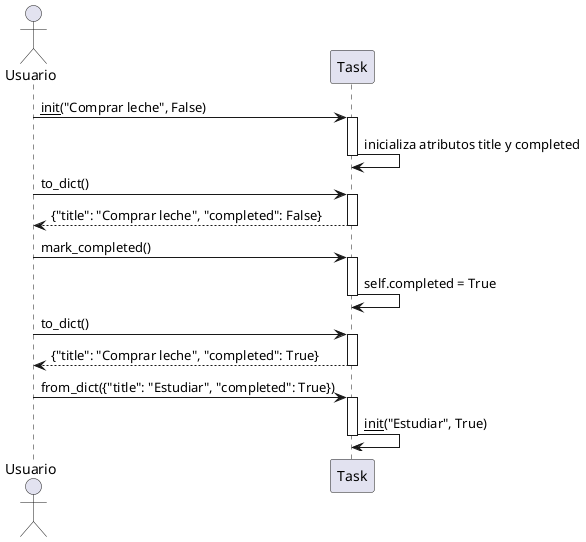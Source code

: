@startuml
actor Usuario
Usuario -> Task : __init__("Comprar leche", False)
activate Task
Task -> Task : inicializa atributos title y completed
deactivate Task

Usuario -> Task : to_dict()
activate Task
Task --> Usuario : {"title": "Comprar leche", "completed": False}
deactivate Task

Usuario -> Task : mark_completed()
activate Task
Task -> Task : self.completed = True
deactivate Task

Usuario -> Task : to_dict()
activate Task
Task --> Usuario : {"title": "Comprar leche", "completed": True}
deactivate Task

Usuario -> Task : from_dict({"title": "Estudiar", "completed": True})
activate Task
Task -> Task : __init__("Estudiar", True)
deactivate Task
@enduml
